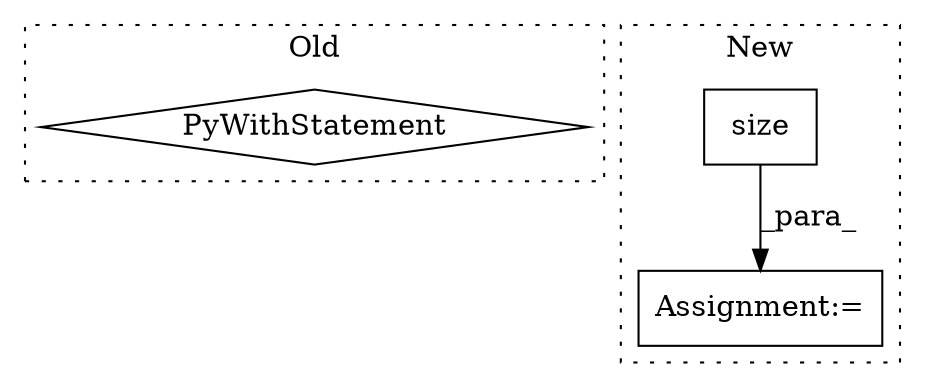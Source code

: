 digraph G {
subgraph cluster0 {
1 [label="PyWithStatement" a="104" s="3171,3225" l="10,2" shape="diamond"];
label = "Old";
style="dotted";
}
subgraph cluster1 {
2 [label="size" a="32" s="3414,3420" l="5,1" shape="box"];
3 [label="Assignment:=" a="7" s="3341" l="1" shape="box"];
label = "New";
style="dotted";
}
2 -> 3 [label="_para_"];
}
